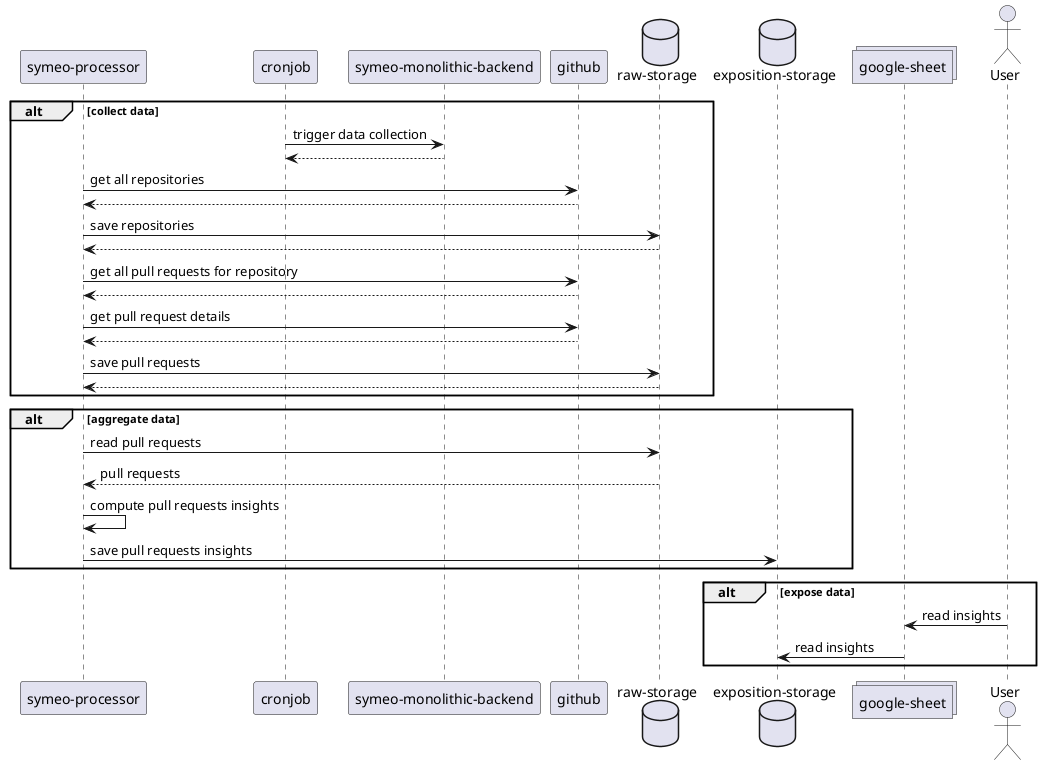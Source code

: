 @startuml
'https://plantuml.com/sequence-diagram
participant cronjob order 10
participant "symeo-monolithic-backend" as backend order 20
participant github order 30
database "raw-storage" order 40
database "exposition-storage" order 50
collections "google-sheet" order 60
actor User order 70



alt collect data
cronjob -> backend : trigger data collection
cronjob <-- backend
"symeo-processor" -> github: get all repositories
"symeo-processor" <-- github
"symeo-processor" -> "raw-storage": save repositories
"symeo-processor" <-- "raw-storage"
"symeo-processor" -> github: get all pull requests for repository
"symeo-processor" <-- github
"symeo-processor" -> github: get pull request details
"symeo-processor" <-- github
"symeo-processor" -> "raw-storage": save pull requests
"symeo-processor" <-- "raw-storage"
end

alt aggregate data
"symeo-processor" -> "raw-storage": read pull requests
"symeo-processor" <-- "raw-storage": pull requests
"symeo-processor" -> "symeo-processor": compute pull requests insights
"symeo-processor" -> "exposition-storage": save pull requests insights
end

alt expose data
User -> "google-sheet": read insights
"google-sheet" -> "exposition-storage": read insights
end

@enduml